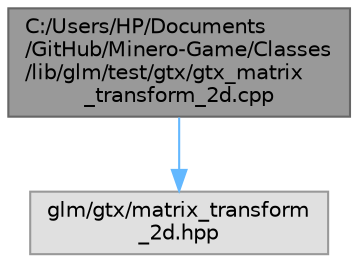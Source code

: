 digraph "C:/Users/HP/Documents/GitHub/Minero-Game/Classes/lib/glm/test/gtx/gtx_matrix_transform_2d.cpp"
{
 // LATEX_PDF_SIZE
  bgcolor="transparent";
  edge [fontname=Helvetica,fontsize=10,labelfontname=Helvetica,labelfontsize=10];
  node [fontname=Helvetica,fontsize=10,shape=box,height=0.2,width=0.4];
  Node1 [id="Node000001",label="C:/Users/HP/Documents\l/GitHub/Minero-Game/Classes\l/lib/glm/test/gtx/gtx_matrix\l_transform_2d.cpp",height=0.2,width=0.4,color="gray40", fillcolor="grey60", style="filled", fontcolor="black",tooltip=" "];
  Node1 -> Node2 [id="edge1_Node000001_Node000002",color="steelblue1",style="solid",tooltip=" "];
  Node2 [id="Node000002",label="glm/gtx/matrix_transform\l_2d.hpp",height=0.2,width=0.4,color="grey60", fillcolor="#E0E0E0", style="filled",tooltip=" "];
}
